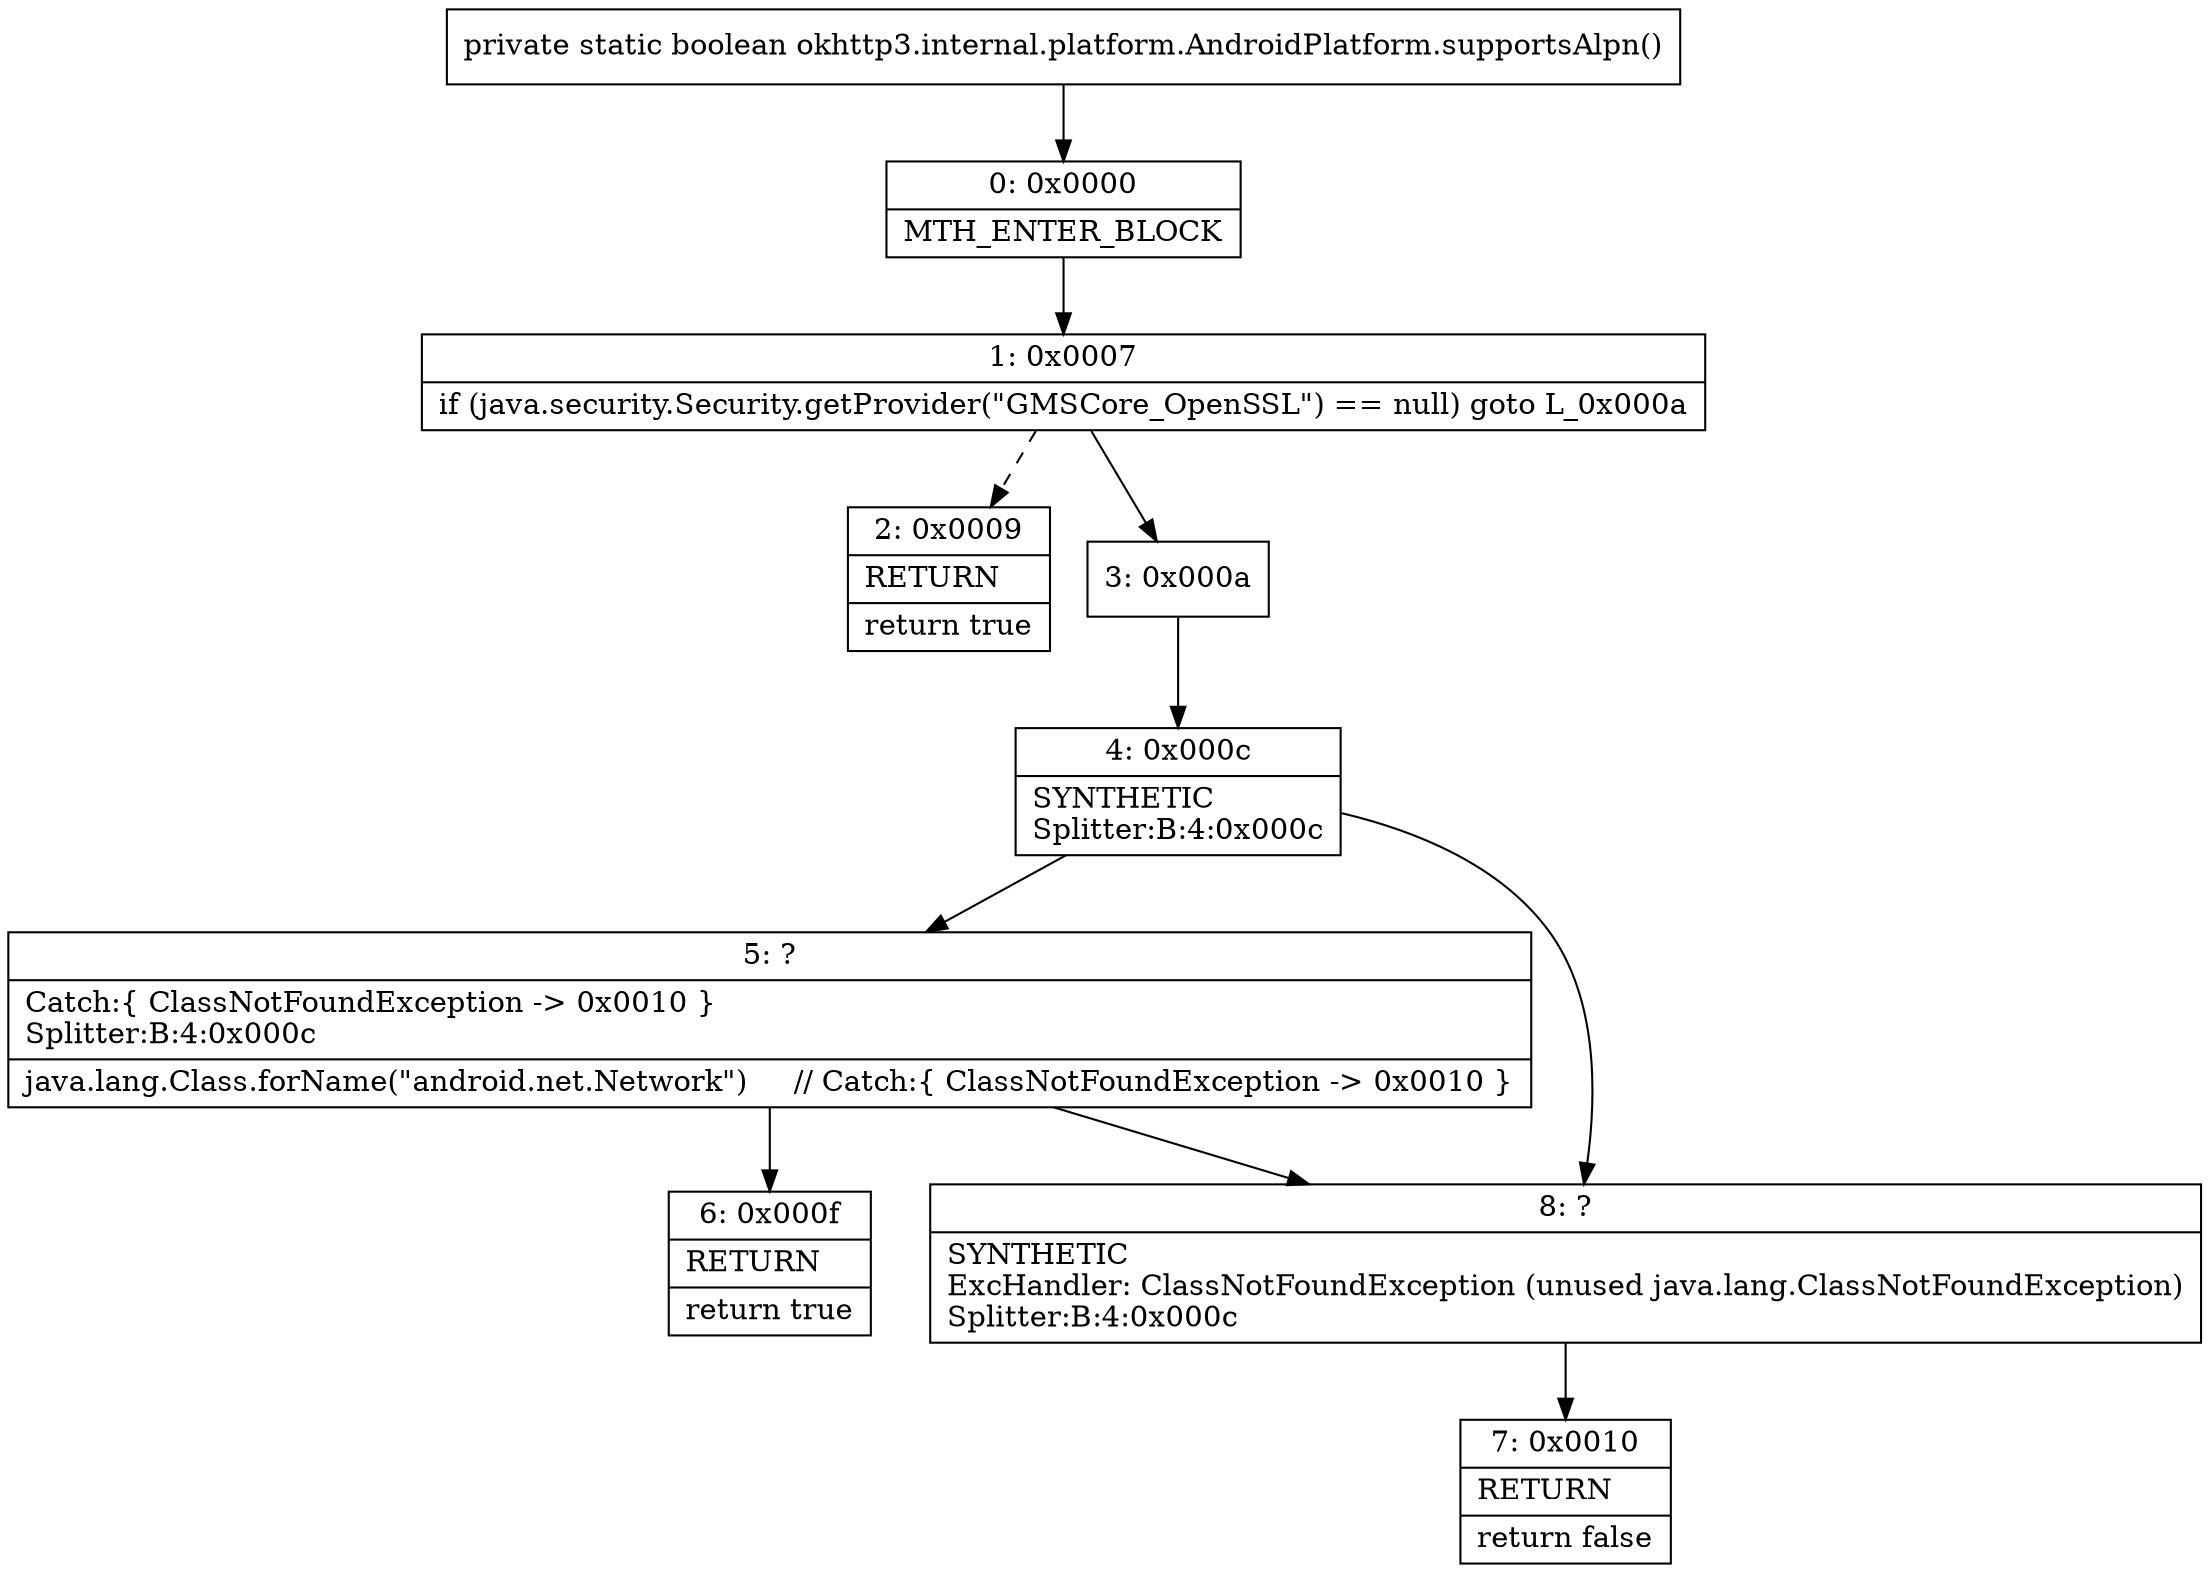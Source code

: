 digraph "CFG forokhttp3.internal.platform.AndroidPlatform.supportsAlpn()Z" {
Node_0 [shape=record,label="{0\:\ 0x0000|MTH_ENTER_BLOCK\l}"];
Node_1 [shape=record,label="{1\:\ 0x0007|if (java.security.Security.getProvider(\"GMSCore_OpenSSL\") == null) goto L_0x000a\l}"];
Node_2 [shape=record,label="{2\:\ 0x0009|RETURN\l|return true\l}"];
Node_3 [shape=record,label="{3\:\ 0x000a}"];
Node_4 [shape=record,label="{4\:\ 0x000c|SYNTHETIC\lSplitter:B:4:0x000c\l}"];
Node_5 [shape=record,label="{5\:\ ?|Catch:\{ ClassNotFoundException \-\> 0x0010 \}\lSplitter:B:4:0x000c\l|java.lang.Class.forName(\"android.net.Network\")     \/\/ Catch:\{ ClassNotFoundException \-\> 0x0010 \}\l}"];
Node_6 [shape=record,label="{6\:\ 0x000f|RETURN\l|return true\l}"];
Node_7 [shape=record,label="{7\:\ 0x0010|RETURN\l|return false\l}"];
Node_8 [shape=record,label="{8\:\ ?|SYNTHETIC\lExcHandler: ClassNotFoundException (unused java.lang.ClassNotFoundException)\lSplitter:B:4:0x000c\l}"];
MethodNode[shape=record,label="{private static boolean okhttp3.internal.platform.AndroidPlatform.supportsAlpn() }"];
MethodNode -> Node_0;
Node_0 -> Node_1;
Node_1 -> Node_2[style=dashed];
Node_1 -> Node_3;
Node_3 -> Node_4;
Node_4 -> Node_5;
Node_4 -> Node_8;
Node_5 -> Node_6;
Node_5 -> Node_8;
Node_8 -> Node_7;
}

